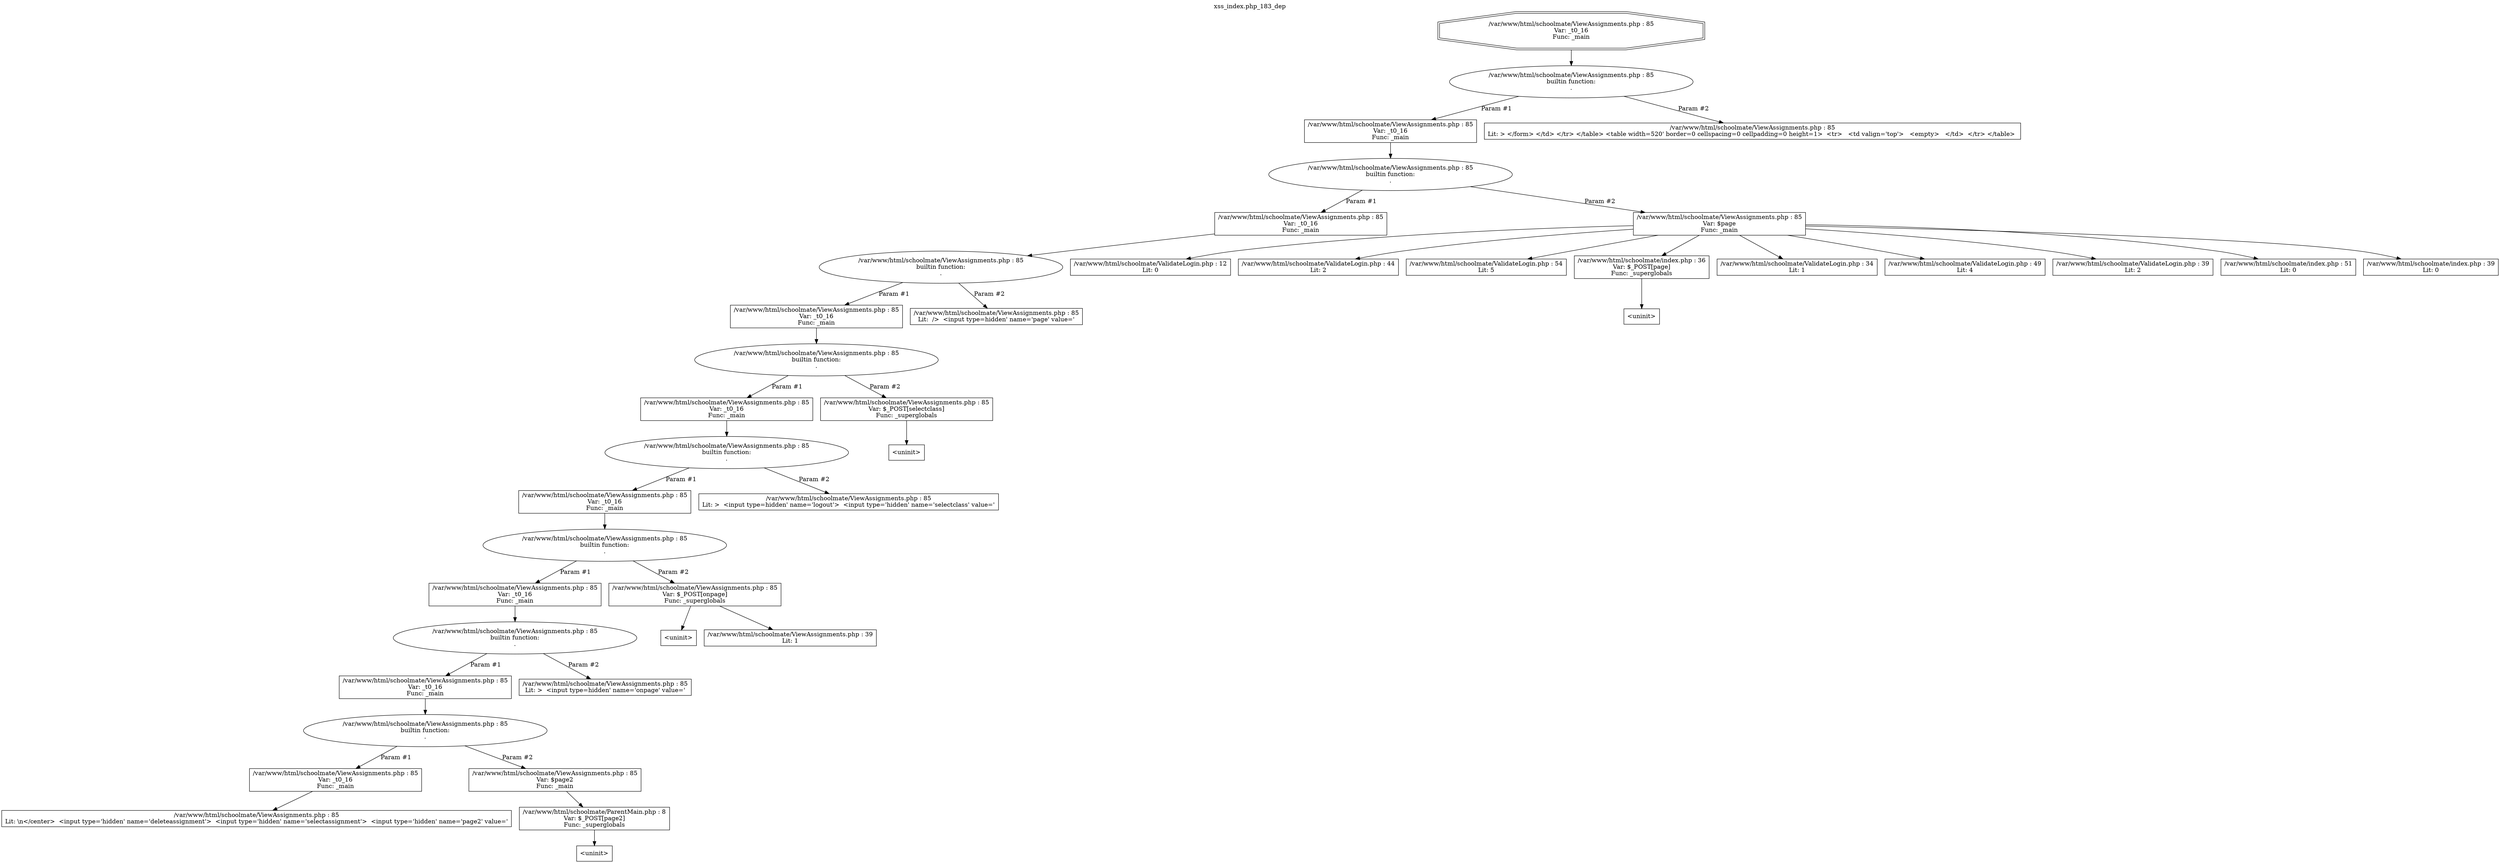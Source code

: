 digraph cfg {
  label="xss_index.php_183_dep";
  labelloc=t;
  n1 [shape=doubleoctagon, label="/var/www/html/schoolmate/ViewAssignments.php : 85\nVar: _t0_16\nFunc: _main\n"];
  n2 [shape=ellipse, label="/var/www/html/schoolmate/ViewAssignments.php : 85\nbuiltin function:\n.\n"];
  n3 [shape=box, label="/var/www/html/schoolmate/ViewAssignments.php : 85\nVar: _t0_16\nFunc: _main\n"];
  n4 [shape=ellipse, label="/var/www/html/schoolmate/ViewAssignments.php : 85\nbuiltin function:\n.\n"];
  n5 [shape=box, label="/var/www/html/schoolmate/ViewAssignments.php : 85\nVar: _t0_16\nFunc: _main\n"];
  n6 [shape=ellipse, label="/var/www/html/schoolmate/ViewAssignments.php : 85\nbuiltin function:\n.\n"];
  n7 [shape=box, label="/var/www/html/schoolmate/ViewAssignments.php : 85\nVar: _t0_16\nFunc: _main\n"];
  n8 [shape=ellipse, label="/var/www/html/schoolmate/ViewAssignments.php : 85\nbuiltin function:\n.\n"];
  n9 [shape=box, label="/var/www/html/schoolmate/ViewAssignments.php : 85\nVar: _t0_16\nFunc: _main\n"];
  n10 [shape=ellipse, label="/var/www/html/schoolmate/ViewAssignments.php : 85\nbuiltin function:\n.\n"];
  n11 [shape=box, label="/var/www/html/schoolmate/ViewAssignments.php : 85\nVar: _t0_16\nFunc: _main\n"];
  n12 [shape=ellipse, label="/var/www/html/schoolmate/ViewAssignments.php : 85\nbuiltin function:\n.\n"];
  n13 [shape=box, label="/var/www/html/schoolmate/ViewAssignments.php : 85\nVar: _t0_16\nFunc: _main\n"];
  n14 [shape=ellipse, label="/var/www/html/schoolmate/ViewAssignments.php : 85\nbuiltin function:\n.\n"];
  n15 [shape=box, label="/var/www/html/schoolmate/ViewAssignments.php : 85\nVar: _t0_16\nFunc: _main\n"];
  n16 [shape=ellipse, label="/var/www/html/schoolmate/ViewAssignments.php : 85\nbuiltin function:\n.\n"];
  n17 [shape=box, label="/var/www/html/schoolmate/ViewAssignments.php : 85\nVar: _t0_16\nFunc: _main\n"];
  n18 [shape=box, label="/var/www/html/schoolmate/ViewAssignments.php : 85\nLit: \\n</center>  <input type='hidden' name='deleteassignment'>  <input type='hidden' name='selectassignment'>  <input type='hidden' name='page2' value='\n"];
  n19 [shape=box, label="/var/www/html/schoolmate/ViewAssignments.php : 85\nVar: $page2\nFunc: _main\n"];
  n20 [shape=box, label="/var/www/html/schoolmate/ParentMain.php : 8\nVar: $_POST[page2]\nFunc: _superglobals\n"];
  n21 [shape=box, label="<uninit>"];
  n22 [shape=box, label="/var/www/html/schoolmate/ViewAssignments.php : 85\nLit: >  <input type=hidden' name='onpage' value='\n"];
  n23 [shape=box, label="/var/www/html/schoolmate/ViewAssignments.php : 85\nVar: $_POST[onpage]\nFunc: _superglobals\n"];
  n24 [shape=box, label="<uninit>"];
  n25 [shape=box, label="/var/www/html/schoolmate/ViewAssignments.php : 39\nLit: 1\n"];
  n26 [shape=box, label="/var/www/html/schoolmate/ViewAssignments.php : 85\nLit: >  <input type=hidden' name='logout'>  <input type='hidden' name='selectclass' value='\n"];
  n27 [shape=box, label="/var/www/html/schoolmate/ViewAssignments.php : 85\nVar: $_POST[selectclass]\nFunc: _superglobals\n"];
  n28 [shape=box, label="<uninit>"];
  n29 [shape=box, label="/var/www/html/schoolmate/ViewAssignments.php : 85\nLit:  />  <input type=hidden' name='page' value='\n"];
  n30 [shape=box, label="/var/www/html/schoolmate/ViewAssignments.php : 85\nVar: $page\nFunc: _main\n"];
  n31 [shape=box, label="/var/www/html/schoolmate/ValidateLogin.php : 12\nLit: 0\n"];
  n32 [shape=box, label="/var/www/html/schoolmate/ValidateLogin.php : 44\nLit: 2\n"];
  n33 [shape=box, label="/var/www/html/schoolmate/ValidateLogin.php : 54\nLit: 5\n"];
  n34 [shape=box, label="/var/www/html/schoolmate/index.php : 36\nVar: $_POST[page]\nFunc: _superglobals\n"];
  n35 [shape=box, label="<uninit>"];
  n36 [shape=box, label="/var/www/html/schoolmate/ValidateLogin.php : 34\nLit: 1\n"];
  n37 [shape=box, label="/var/www/html/schoolmate/ValidateLogin.php : 49\nLit: 4\n"];
  n38 [shape=box, label="/var/www/html/schoolmate/ValidateLogin.php : 39\nLit: 2\n"];
  n39 [shape=box, label="/var/www/html/schoolmate/index.php : 51\nLit: 0\n"];
  n40 [shape=box, label="/var/www/html/schoolmate/index.php : 39\nLit: 0\n"];
  n41 [shape=box, label="/var/www/html/schoolmate/ViewAssignments.php : 85\nLit: > </form> </td> </tr> </table> <table width=520' border=0 cellspacing=0 cellpadding=0 height=1>  <tr>   <td valign='top'>   <empty>   </td>  </tr> </table> \n"];
  n1 -> n2;
  n3 -> n4;
  n5 -> n6;
  n7 -> n8;
  n9 -> n10;
  n11 -> n12;
  n13 -> n14;
  n15 -> n16;
  n17 -> n18;
  n16 -> n17[label="Param #1"];
  n16 -> n19[label="Param #2"];
  n20 -> n21;
  n19 -> n20;
  n14 -> n15[label="Param #1"];
  n14 -> n22[label="Param #2"];
  n12 -> n13[label="Param #1"];
  n12 -> n23[label="Param #2"];
  n23 -> n24;
  n23 -> n25;
  n10 -> n11[label="Param #1"];
  n10 -> n26[label="Param #2"];
  n8 -> n9[label="Param #1"];
  n8 -> n27[label="Param #2"];
  n27 -> n28;
  n6 -> n7[label="Param #1"];
  n6 -> n29[label="Param #2"];
  n4 -> n5[label="Param #1"];
  n4 -> n30[label="Param #2"];
  n30 -> n31;
  n30 -> n32;
  n30 -> n33;
  n30 -> n34;
  n30 -> n36;
  n30 -> n37;
  n30 -> n38;
  n30 -> n39;
  n30 -> n40;
  n34 -> n35;
  n2 -> n3[label="Param #1"];
  n2 -> n41[label="Param #2"];
}
